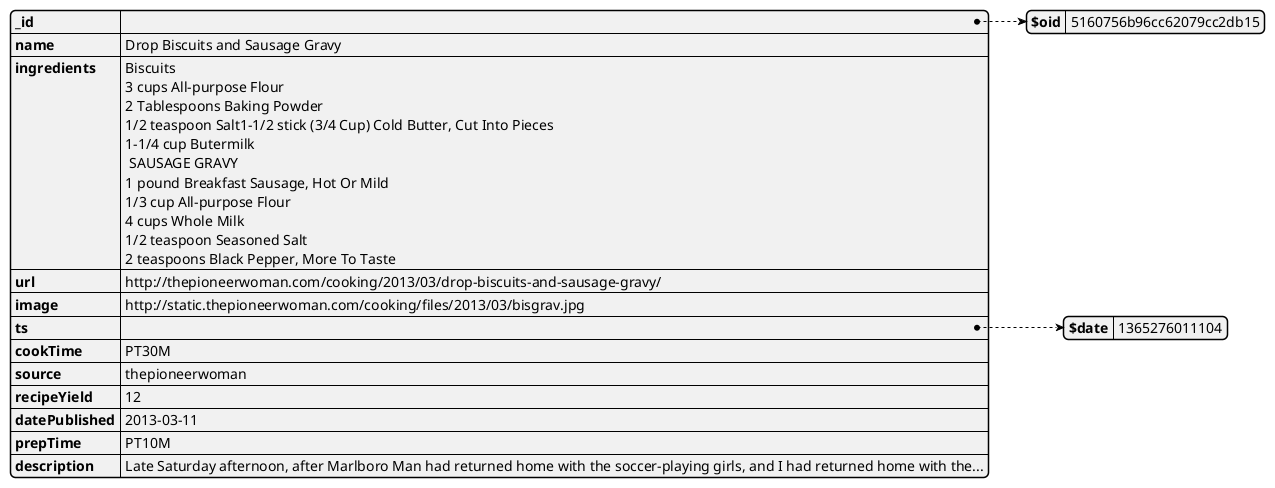 @startjson
{
  "_id": {
    "$oid": "5160756b96cc62079cc2db15"
  },
  "name": "Drop Biscuits and Sausage Gravy",
  "ingredients": "Biscuits\\n3 cups All-purpose Flour\\n2 Tablespoons Baking Powder\\n1/2 teaspoon Salt\n1-1/2 stick (3/4 Cup) Cold Butter, Cut Into Pieces\\n1-1/4 cup Butermilk\\n SAUSAGE GRAVY\\n1 pound Breakfast Sausage, Hot Or Mild\\n1/3 cup All-purpose Flour\\n4 cups Whole Milk\\n1/2 teaspoon Seasoned Salt\\n2 teaspoons Black Pepper, More To Taste",
  "url": "http://thepioneerwoman.com/cooking/2013/03/drop-biscuits-and-sausage-gravy/",
  "image": "http://static.thepioneerwoman.com/cooking/files/2013/03/bisgrav.jpg",
  "ts": {
    "$date": 1365276011104
  },
  "cookTime": "PT30M",
  "source": "thepioneerwoman",
  "recipeYield": "12",
  "datePublished": "2013-03-11",
  "prepTime": "PT10M",
  "description": "Late Saturday afternoon, after Marlboro Man had returned home with the soccer-playing girls, and I had returned home with the..."
}
@endjson